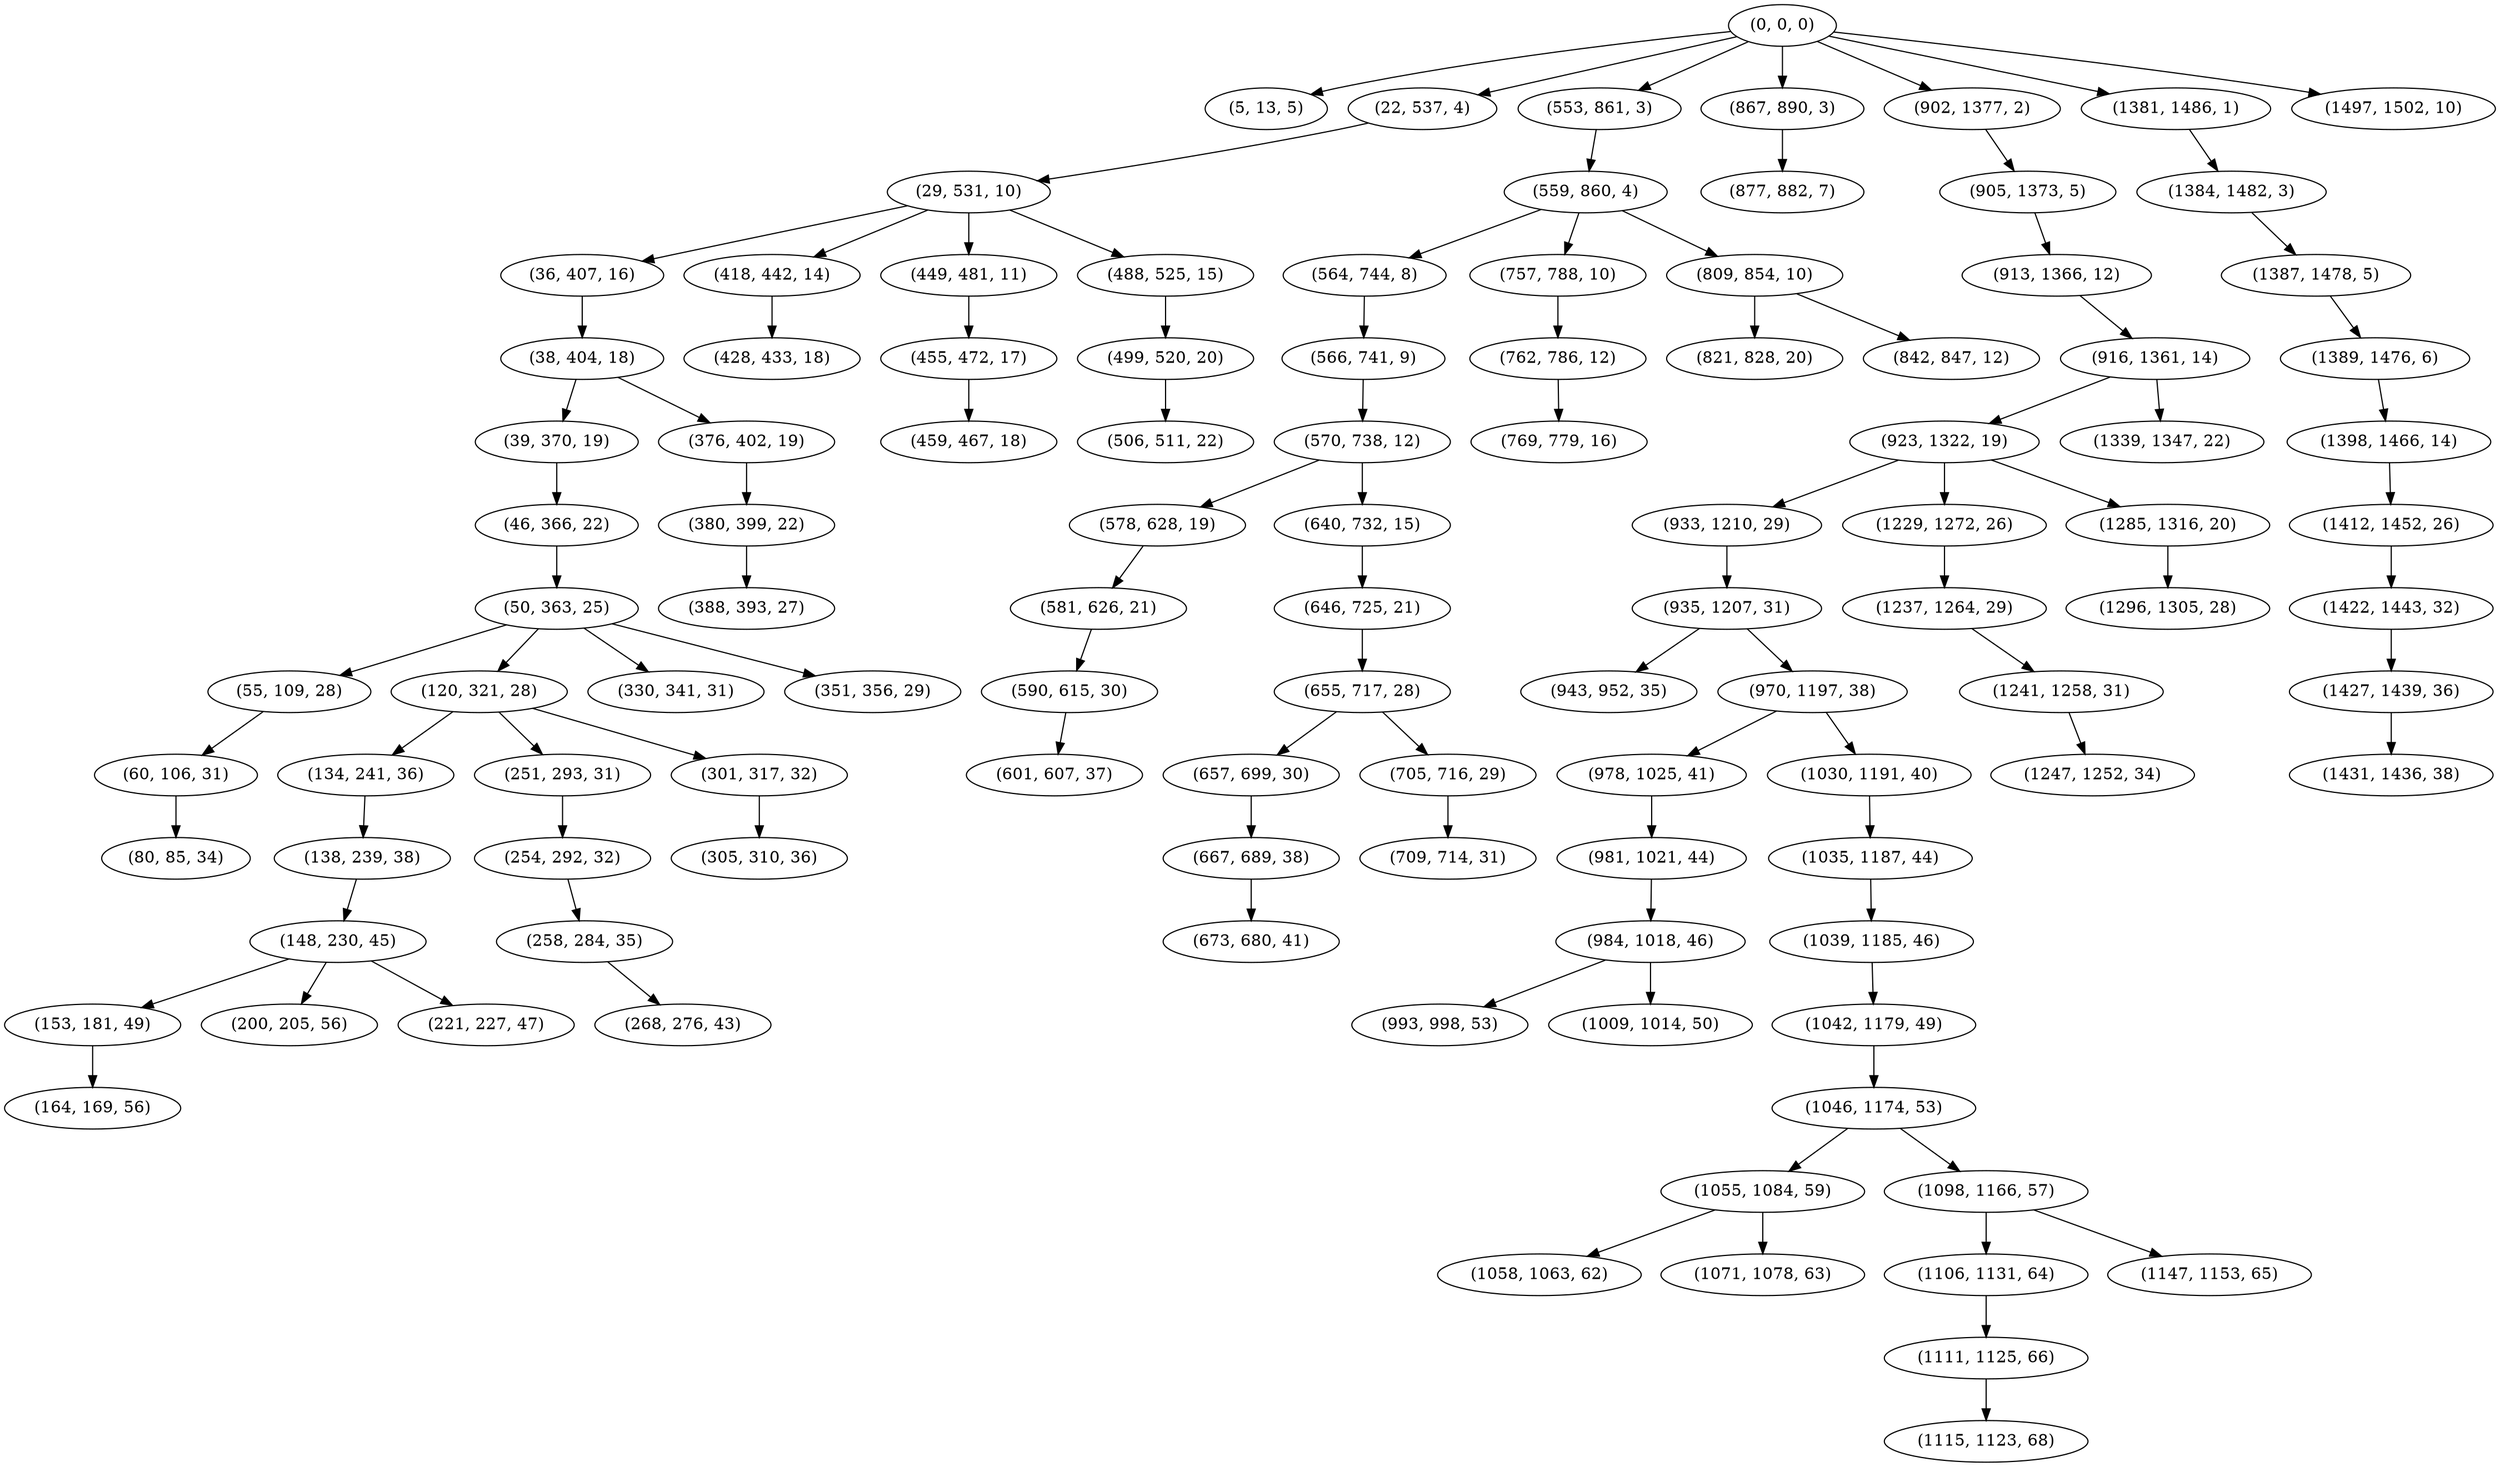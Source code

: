 digraph tree {
    "(0, 0, 0)";
    "(5, 13, 5)";
    "(22, 537, 4)";
    "(29, 531, 10)";
    "(36, 407, 16)";
    "(38, 404, 18)";
    "(39, 370, 19)";
    "(46, 366, 22)";
    "(50, 363, 25)";
    "(55, 109, 28)";
    "(60, 106, 31)";
    "(80, 85, 34)";
    "(120, 321, 28)";
    "(134, 241, 36)";
    "(138, 239, 38)";
    "(148, 230, 45)";
    "(153, 181, 49)";
    "(164, 169, 56)";
    "(200, 205, 56)";
    "(221, 227, 47)";
    "(251, 293, 31)";
    "(254, 292, 32)";
    "(258, 284, 35)";
    "(268, 276, 43)";
    "(301, 317, 32)";
    "(305, 310, 36)";
    "(330, 341, 31)";
    "(351, 356, 29)";
    "(376, 402, 19)";
    "(380, 399, 22)";
    "(388, 393, 27)";
    "(418, 442, 14)";
    "(428, 433, 18)";
    "(449, 481, 11)";
    "(455, 472, 17)";
    "(459, 467, 18)";
    "(488, 525, 15)";
    "(499, 520, 20)";
    "(506, 511, 22)";
    "(553, 861, 3)";
    "(559, 860, 4)";
    "(564, 744, 8)";
    "(566, 741, 9)";
    "(570, 738, 12)";
    "(578, 628, 19)";
    "(581, 626, 21)";
    "(590, 615, 30)";
    "(601, 607, 37)";
    "(640, 732, 15)";
    "(646, 725, 21)";
    "(655, 717, 28)";
    "(657, 699, 30)";
    "(667, 689, 38)";
    "(673, 680, 41)";
    "(705, 716, 29)";
    "(709, 714, 31)";
    "(757, 788, 10)";
    "(762, 786, 12)";
    "(769, 779, 16)";
    "(809, 854, 10)";
    "(821, 828, 20)";
    "(842, 847, 12)";
    "(867, 890, 3)";
    "(877, 882, 7)";
    "(902, 1377, 2)";
    "(905, 1373, 5)";
    "(913, 1366, 12)";
    "(916, 1361, 14)";
    "(923, 1322, 19)";
    "(933, 1210, 29)";
    "(935, 1207, 31)";
    "(943, 952, 35)";
    "(970, 1197, 38)";
    "(978, 1025, 41)";
    "(981, 1021, 44)";
    "(984, 1018, 46)";
    "(993, 998, 53)";
    "(1009, 1014, 50)";
    "(1030, 1191, 40)";
    "(1035, 1187, 44)";
    "(1039, 1185, 46)";
    "(1042, 1179, 49)";
    "(1046, 1174, 53)";
    "(1055, 1084, 59)";
    "(1058, 1063, 62)";
    "(1071, 1078, 63)";
    "(1098, 1166, 57)";
    "(1106, 1131, 64)";
    "(1111, 1125, 66)";
    "(1115, 1123, 68)";
    "(1147, 1153, 65)";
    "(1229, 1272, 26)";
    "(1237, 1264, 29)";
    "(1241, 1258, 31)";
    "(1247, 1252, 34)";
    "(1285, 1316, 20)";
    "(1296, 1305, 28)";
    "(1339, 1347, 22)";
    "(1381, 1486, 1)";
    "(1384, 1482, 3)";
    "(1387, 1478, 5)";
    "(1389, 1476, 6)";
    "(1398, 1466, 14)";
    "(1412, 1452, 26)";
    "(1422, 1443, 32)";
    "(1427, 1439, 36)";
    "(1431, 1436, 38)";
    "(1497, 1502, 10)";
    "(0, 0, 0)" -> "(5, 13, 5)";
    "(0, 0, 0)" -> "(22, 537, 4)";
    "(0, 0, 0)" -> "(553, 861, 3)";
    "(0, 0, 0)" -> "(867, 890, 3)";
    "(0, 0, 0)" -> "(902, 1377, 2)";
    "(0, 0, 0)" -> "(1381, 1486, 1)";
    "(0, 0, 0)" -> "(1497, 1502, 10)";
    "(22, 537, 4)" -> "(29, 531, 10)";
    "(29, 531, 10)" -> "(36, 407, 16)";
    "(29, 531, 10)" -> "(418, 442, 14)";
    "(29, 531, 10)" -> "(449, 481, 11)";
    "(29, 531, 10)" -> "(488, 525, 15)";
    "(36, 407, 16)" -> "(38, 404, 18)";
    "(38, 404, 18)" -> "(39, 370, 19)";
    "(38, 404, 18)" -> "(376, 402, 19)";
    "(39, 370, 19)" -> "(46, 366, 22)";
    "(46, 366, 22)" -> "(50, 363, 25)";
    "(50, 363, 25)" -> "(55, 109, 28)";
    "(50, 363, 25)" -> "(120, 321, 28)";
    "(50, 363, 25)" -> "(330, 341, 31)";
    "(50, 363, 25)" -> "(351, 356, 29)";
    "(55, 109, 28)" -> "(60, 106, 31)";
    "(60, 106, 31)" -> "(80, 85, 34)";
    "(120, 321, 28)" -> "(134, 241, 36)";
    "(120, 321, 28)" -> "(251, 293, 31)";
    "(120, 321, 28)" -> "(301, 317, 32)";
    "(134, 241, 36)" -> "(138, 239, 38)";
    "(138, 239, 38)" -> "(148, 230, 45)";
    "(148, 230, 45)" -> "(153, 181, 49)";
    "(148, 230, 45)" -> "(200, 205, 56)";
    "(148, 230, 45)" -> "(221, 227, 47)";
    "(153, 181, 49)" -> "(164, 169, 56)";
    "(251, 293, 31)" -> "(254, 292, 32)";
    "(254, 292, 32)" -> "(258, 284, 35)";
    "(258, 284, 35)" -> "(268, 276, 43)";
    "(301, 317, 32)" -> "(305, 310, 36)";
    "(376, 402, 19)" -> "(380, 399, 22)";
    "(380, 399, 22)" -> "(388, 393, 27)";
    "(418, 442, 14)" -> "(428, 433, 18)";
    "(449, 481, 11)" -> "(455, 472, 17)";
    "(455, 472, 17)" -> "(459, 467, 18)";
    "(488, 525, 15)" -> "(499, 520, 20)";
    "(499, 520, 20)" -> "(506, 511, 22)";
    "(553, 861, 3)" -> "(559, 860, 4)";
    "(559, 860, 4)" -> "(564, 744, 8)";
    "(559, 860, 4)" -> "(757, 788, 10)";
    "(559, 860, 4)" -> "(809, 854, 10)";
    "(564, 744, 8)" -> "(566, 741, 9)";
    "(566, 741, 9)" -> "(570, 738, 12)";
    "(570, 738, 12)" -> "(578, 628, 19)";
    "(570, 738, 12)" -> "(640, 732, 15)";
    "(578, 628, 19)" -> "(581, 626, 21)";
    "(581, 626, 21)" -> "(590, 615, 30)";
    "(590, 615, 30)" -> "(601, 607, 37)";
    "(640, 732, 15)" -> "(646, 725, 21)";
    "(646, 725, 21)" -> "(655, 717, 28)";
    "(655, 717, 28)" -> "(657, 699, 30)";
    "(655, 717, 28)" -> "(705, 716, 29)";
    "(657, 699, 30)" -> "(667, 689, 38)";
    "(667, 689, 38)" -> "(673, 680, 41)";
    "(705, 716, 29)" -> "(709, 714, 31)";
    "(757, 788, 10)" -> "(762, 786, 12)";
    "(762, 786, 12)" -> "(769, 779, 16)";
    "(809, 854, 10)" -> "(821, 828, 20)";
    "(809, 854, 10)" -> "(842, 847, 12)";
    "(867, 890, 3)" -> "(877, 882, 7)";
    "(902, 1377, 2)" -> "(905, 1373, 5)";
    "(905, 1373, 5)" -> "(913, 1366, 12)";
    "(913, 1366, 12)" -> "(916, 1361, 14)";
    "(916, 1361, 14)" -> "(923, 1322, 19)";
    "(916, 1361, 14)" -> "(1339, 1347, 22)";
    "(923, 1322, 19)" -> "(933, 1210, 29)";
    "(923, 1322, 19)" -> "(1229, 1272, 26)";
    "(923, 1322, 19)" -> "(1285, 1316, 20)";
    "(933, 1210, 29)" -> "(935, 1207, 31)";
    "(935, 1207, 31)" -> "(943, 952, 35)";
    "(935, 1207, 31)" -> "(970, 1197, 38)";
    "(970, 1197, 38)" -> "(978, 1025, 41)";
    "(970, 1197, 38)" -> "(1030, 1191, 40)";
    "(978, 1025, 41)" -> "(981, 1021, 44)";
    "(981, 1021, 44)" -> "(984, 1018, 46)";
    "(984, 1018, 46)" -> "(993, 998, 53)";
    "(984, 1018, 46)" -> "(1009, 1014, 50)";
    "(1030, 1191, 40)" -> "(1035, 1187, 44)";
    "(1035, 1187, 44)" -> "(1039, 1185, 46)";
    "(1039, 1185, 46)" -> "(1042, 1179, 49)";
    "(1042, 1179, 49)" -> "(1046, 1174, 53)";
    "(1046, 1174, 53)" -> "(1055, 1084, 59)";
    "(1046, 1174, 53)" -> "(1098, 1166, 57)";
    "(1055, 1084, 59)" -> "(1058, 1063, 62)";
    "(1055, 1084, 59)" -> "(1071, 1078, 63)";
    "(1098, 1166, 57)" -> "(1106, 1131, 64)";
    "(1098, 1166, 57)" -> "(1147, 1153, 65)";
    "(1106, 1131, 64)" -> "(1111, 1125, 66)";
    "(1111, 1125, 66)" -> "(1115, 1123, 68)";
    "(1229, 1272, 26)" -> "(1237, 1264, 29)";
    "(1237, 1264, 29)" -> "(1241, 1258, 31)";
    "(1241, 1258, 31)" -> "(1247, 1252, 34)";
    "(1285, 1316, 20)" -> "(1296, 1305, 28)";
    "(1381, 1486, 1)" -> "(1384, 1482, 3)";
    "(1384, 1482, 3)" -> "(1387, 1478, 5)";
    "(1387, 1478, 5)" -> "(1389, 1476, 6)";
    "(1389, 1476, 6)" -> "(1398, 1466, 14)";
    "(1398, 1466, 14)" -> "(1412, 1452, 26)";
    "(1412, 1452, 26)" -> "(1422, 1443, 32)";
    "(1422, 1443, 32)" -> "(1427, 1439, 36)";
    "(1427, 1439, 36)" -> "(1431, 1436, 38)";
}
